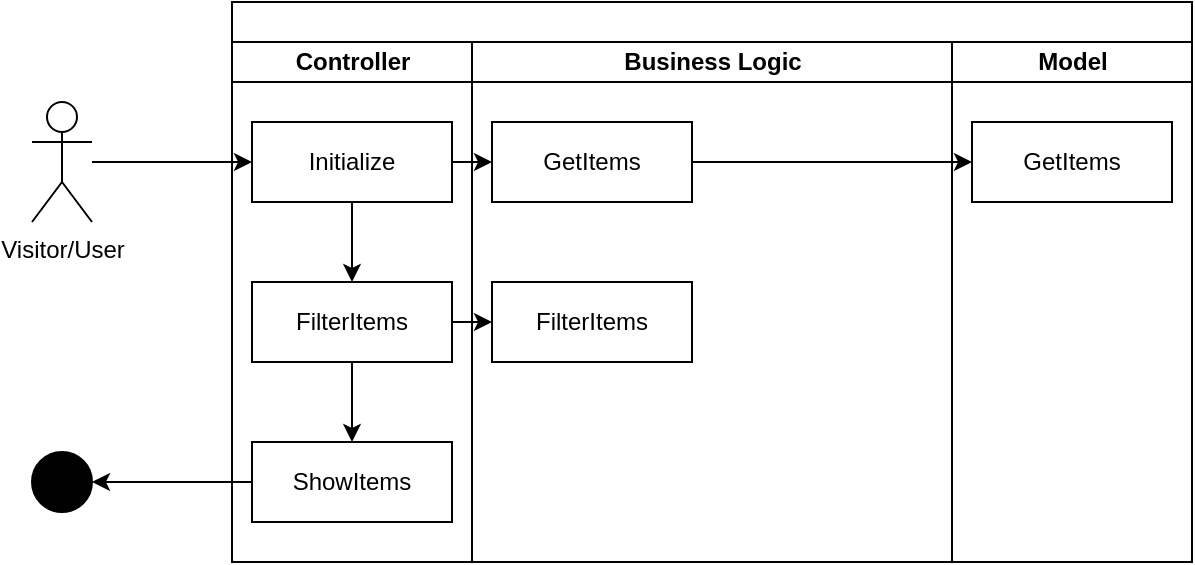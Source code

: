 <mxfile>
    <diagram id="d7rtc8RCk8frshT6iD-F" name="Page-1">
        <mxGraphModel dx="832" dy="471" grid="1" gridSize="10" guides="1" tooltips="1" connect="1" arrows="1" fold="1" page="1" pageScale="1" pageWidth="850" pageHeight="1100" math="0" shadow="0">
            <root>
                <mxCell id="0"/>
                <mxCell id="1" parent="0"/>
                <mxCell id="19" value="" style="swimlane;childLayout=stackLayout;resizeParent=1;resizeParentMax=0;startSize=20;html=1;" vertex="1" parent="1">
                    <mxGeometry x="220.0" y="100" width="480" height="280" as="geometry"/>
                </mxCell>
                <mxCell id="20" value="Controller" style="swimlane;startSize=20;html=1;" vertex="1" parent="19">
                    <mxGeometry y="20" width="120" height="260" as="geometry"/>
                </mxCell>
                <mxCell id="21" value="" style="edgeStyle=none;html=1;" edge="1" parent="20" source="22" target="24">
                    <mxGeometry relative="1" as="geometry"/>
                </mxCell>
                <mxCell id="22" value="Initialize" style="rounded=0;whiteSpace=wrap;html=1;" vertex="1" parent="20">
                    <mxGeometry x="10" y="40" width="100" height="40" as="geometry"/>
                </mxCell>
                <mxCell id="23" value="" style="edgeStyle=orthogonalEdgeStyle;html=1;fontSize=15;" edge="1" parent="20" source="24" target="25">
                    <mxGeometry relative="1" as="geometry"/>
                </mxCell>
                <mxCell id="24" value="FilterItems" style="rounded=0;whiteSpace=wrap;html=1;" vertex="1" parent="20">
                    <mxGeometry x="10.0" y="120" width="100" height="40" as="geometry"/>
                </mxCell>
                <mxCell id="25" value="ShowItems" style="rounded=0;whiteSpace=wrap;html=1;" vertex="1" parent="20">
                    <mxGeometry x="10.0" y="200" width="100" height="40" as="geometry"/>
                </mxCell>
                <mxCell id="30" value="" style="edgeStyle=none;html=1;" edge="1" parent="19" source="22" target="27">
                    <mxGeometry relative="1" as="geometry">
                        <mxPoint x="160.0" y="90" as="sourcePoint"/>
                    </mxGeometry>
                </mxCell>
                <mxCell id="26" value="Business Logic" style="swimlane;startSize=20;html=1;" vertex="1" parent="19">
                    <mxGeometry x="120" y="20" width="240" height="260" as="geometry"/>
                </mxCell>
                <mxCell id="27" value="GetItems" style="rounded=0;whiteSpace=wrap;html=1;" vertex="1" parent="26">
                    <mxGeometry x="10.0" y="40" width="100" height="40" as="geometry"/>
                </mxCell>
                <mxCell id="36" value="FilterItems" style="rounded=0;whiteSpace=wrap;html=1;" vertex="1" parent="26">
                    <mxGeometry x="10.0" y="120" width="100" height="40" as="geometry"/>
                </mxCell>
                <mxCell id="28" value="Model" style="swimlane;startSize=20;html=1;" vertex="1" parent="19">
                    <mxGeometry x="360" y="20" width="120" height="260" as="geometry"/>
                </mxCell>
                <mxCell id="29" value="GetItems" style="rounded=0;whiteSpace=wrap;html=1;" vertex="1" parent="28">
                    <mxGeometry x="10.0" y="40" width="100" height="40" as="geometry"/>
                </mxCell>
                <mxCell id="31" style="edgeStyle=none;html=1;" edge="1" parent="19" source="27" target="29">
                    <mxGeometry relative="1" as="geometry"/>
                </mxCell>
                <mxCell id="37" style="edgeStyle=none;html=1;" edge="1" parent="19" source="24" target="36">
                    <mxGeometry relative="1" as="geometry">
                        <Array as="points"/>
                    </mxGeometry>
                </mxCell>
                <mxCell id="32" style="edgeStyle=none;html=1;" edge="1" source="33" target="22" parent="1">
                    <mxGeometry relative="1" as="geometry"/>
                </mxCell>
                <mxCell id="33" value="Visitor/User" style="shape=umlActor;verticalLabelPosition=bottom;verticalAlign=top;html=1;outlineConnect=0;" vertex="1" parent="1">
                    <mxGeometry x="120" y="150" width="30" height="60" as="geometry"/>
                </mxCell>
                <mxCell id="34" value="" style="ellipse;fillColor=strokeColor;fontSize=15;" vertex="1" parent="1">
                    <mxGeometry x="120" y="325" width="30" height="30" as="geometry"/>
                </mxCell>
                <mxCell id="35" style="edgeStyle=orthogonalEdgeStyle;html=1;fontSize=15;" edge="1" source="25" target="34" parent="1">
                    <mxGeometry relative="1" as="geometry"/>
                </mxCell>
            </root>
        </mxGraphModel>
    </diagram>
</mxfile>